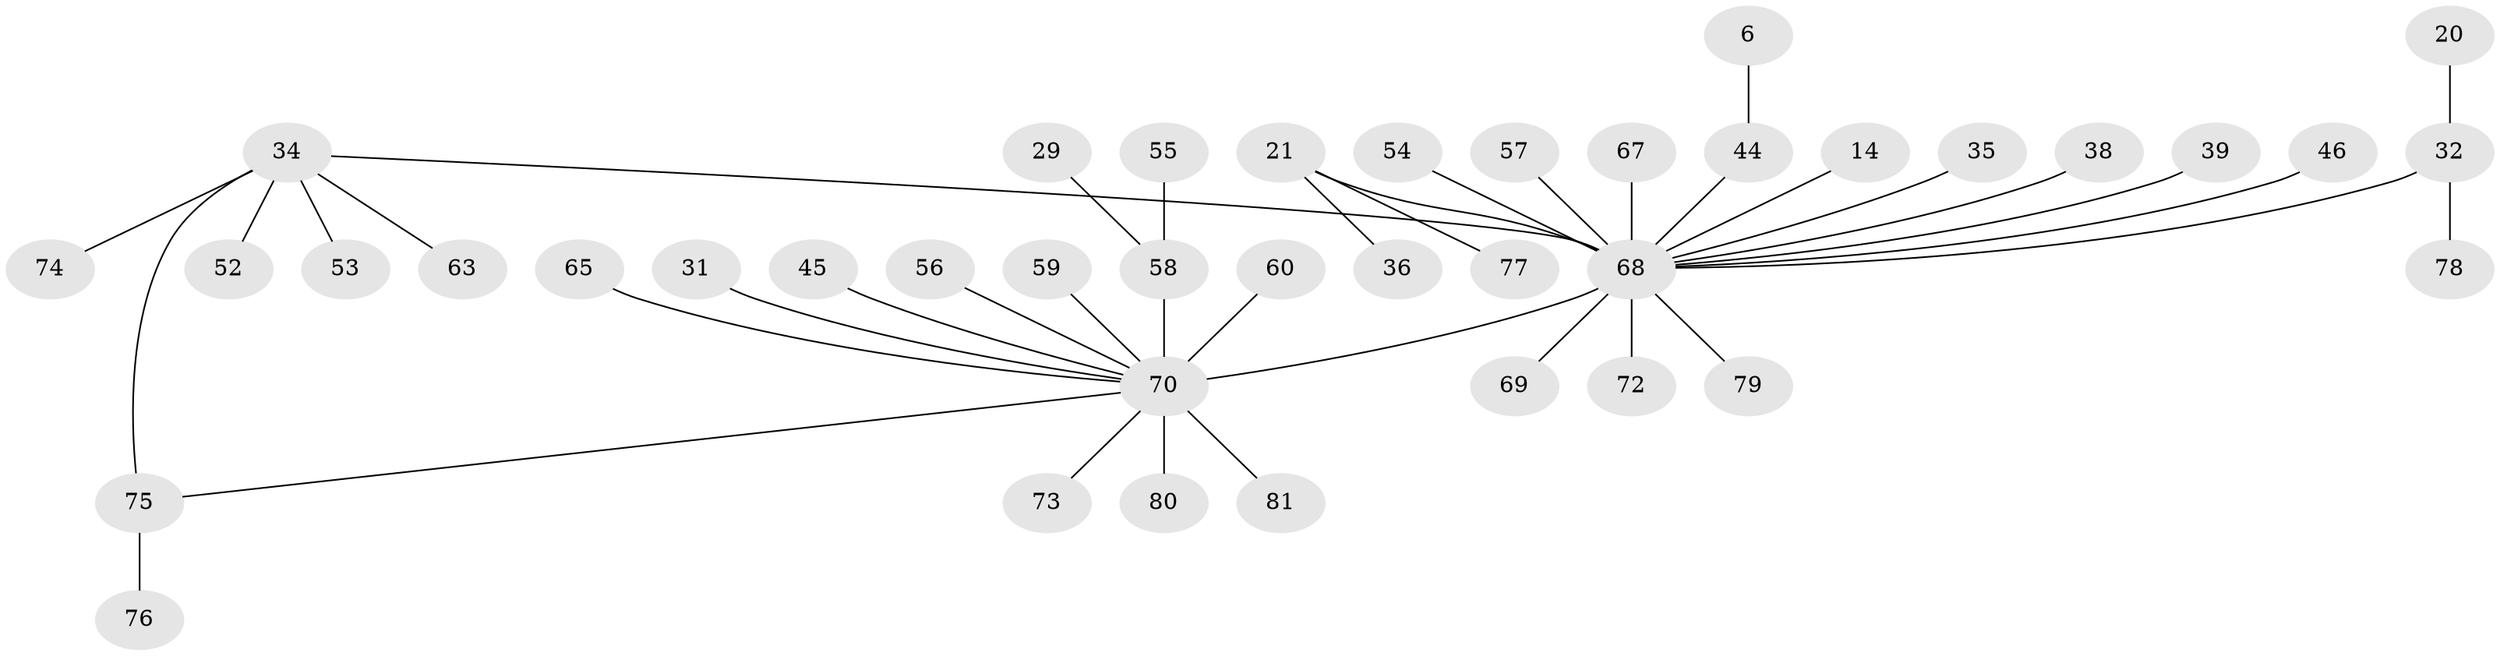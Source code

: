 // original degree distribution, {9: 0.012345679012345678, 15: 0.012345679012345678, 8: 0.012345679012345678, 3: 0.06172839506172839, 4: 0.07407407407407407, 1: 0.5925925925925926, 6: 0.037037037037037035, 5: 0.04938271604938271, 2: 0.13580246913580246, 7: 0.012345679012345678}
// Generated by graph-tools (version 1.1) at 2025/50/03/04/25 21:50:54]
// undirected, 40 vertices, 40 edges
graph export_dot {
graph [start="1"]
  node [color=gray90,style=filled];
  6;
  14;
  20 [super="+19"];
  21;
  29;
  31;
  32 [super="+9"];
  34 [super="+7+13+28"];
  35;
  36;
  38;
  39;
  44 [super="+5"];
  45;
  46;
  52 [super="+41+47"];
  53;
  54;
  55;
  56;
  57;
  58 [super="+10"];
  59;
  60;
  63 [super="+62"];
  65;
  67 [super="+15"];
  68 [super="+2+1"];
  69;
  70 [super="+4+42+66+8+17+23"];
  72 [super="+40+43"];
  73 [super="+71"];
  74;
  75 [super="+11+51"];
  76;
  77;
  78;
  79;
  80 [super="+64"];
  81 [super="+33"];
  6 -- 44;
  14 -- 68;
  20 -- 32;
  21 -- 36;
  21 -- 68 [weight=3];
  21 -- 77;
  29 -- 58;
  31 -- 70;
  32 -- 68 [weight=2];
  32 -- 78;
  34 -- 53;
  34 -- 68 [weight=2];
  34 -- 75 [weight=2];
  34 -- 74;
  34 -- 52;
  34 -- 63;
  35 -- 68;
  38 -- 68;
  39 -- 68;
  44 -- 68 [weight=2];
  45 -- 70;
  46 -- 68;
  54 -- 68;
  55 -- 58;
  56 -- 70;
  57 -- 68;
  58 -- 70 [weight=2];
  59 -- 70;
  60 -- 70;
  65 -- 70;
  67 -- 68;
  68 -- 79;
  68 -- 70 [weight=4];
  68 -- 69;
  68 -- 72;
  70 -- 75;
  70 -- 81;
  70 -- 80;
  70 -- 73;
  75 -- 76;
}
